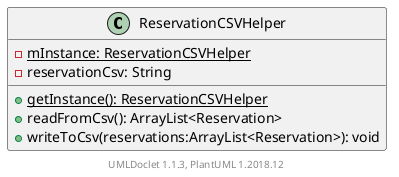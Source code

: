 @startuml

    class ReservationCSVHelper [[../sg/edu/ntu/scse/cz2002/util/ReservationCSVHelper.html]] {
        {static} -mInstance: ReservationCSVHelper
        -reservationCsv: String
        {static} +getInstance(): ReservationCSVHelper
        +readFromCsv(): ArrayList<Reservation>
        +writeToCsv(reservations:ArrayList<Reservation>): void
    }


    center footer UMLDoclet 1.1.3, PlantUML 1.2018.12
@enduml
